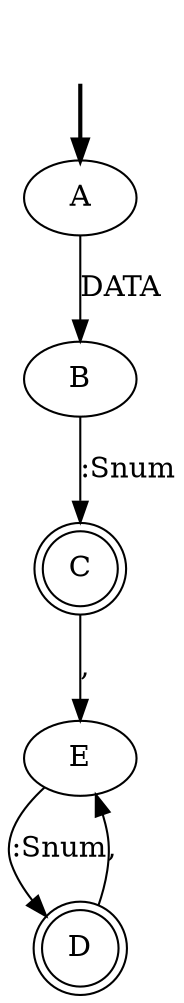 digraph {
	fake [style=invisible]
	D [shape=doublecircle]
	B
	C [shape=doublecircle]
	E
	A [root=true]
	fake -> A [style=bold]
	A -> B [label=DATA]
	B -> C [label=":Snum"]
	C -> E [label=","]
	E -> D [label=":Snum"]
	D -> E [label=","]
}
